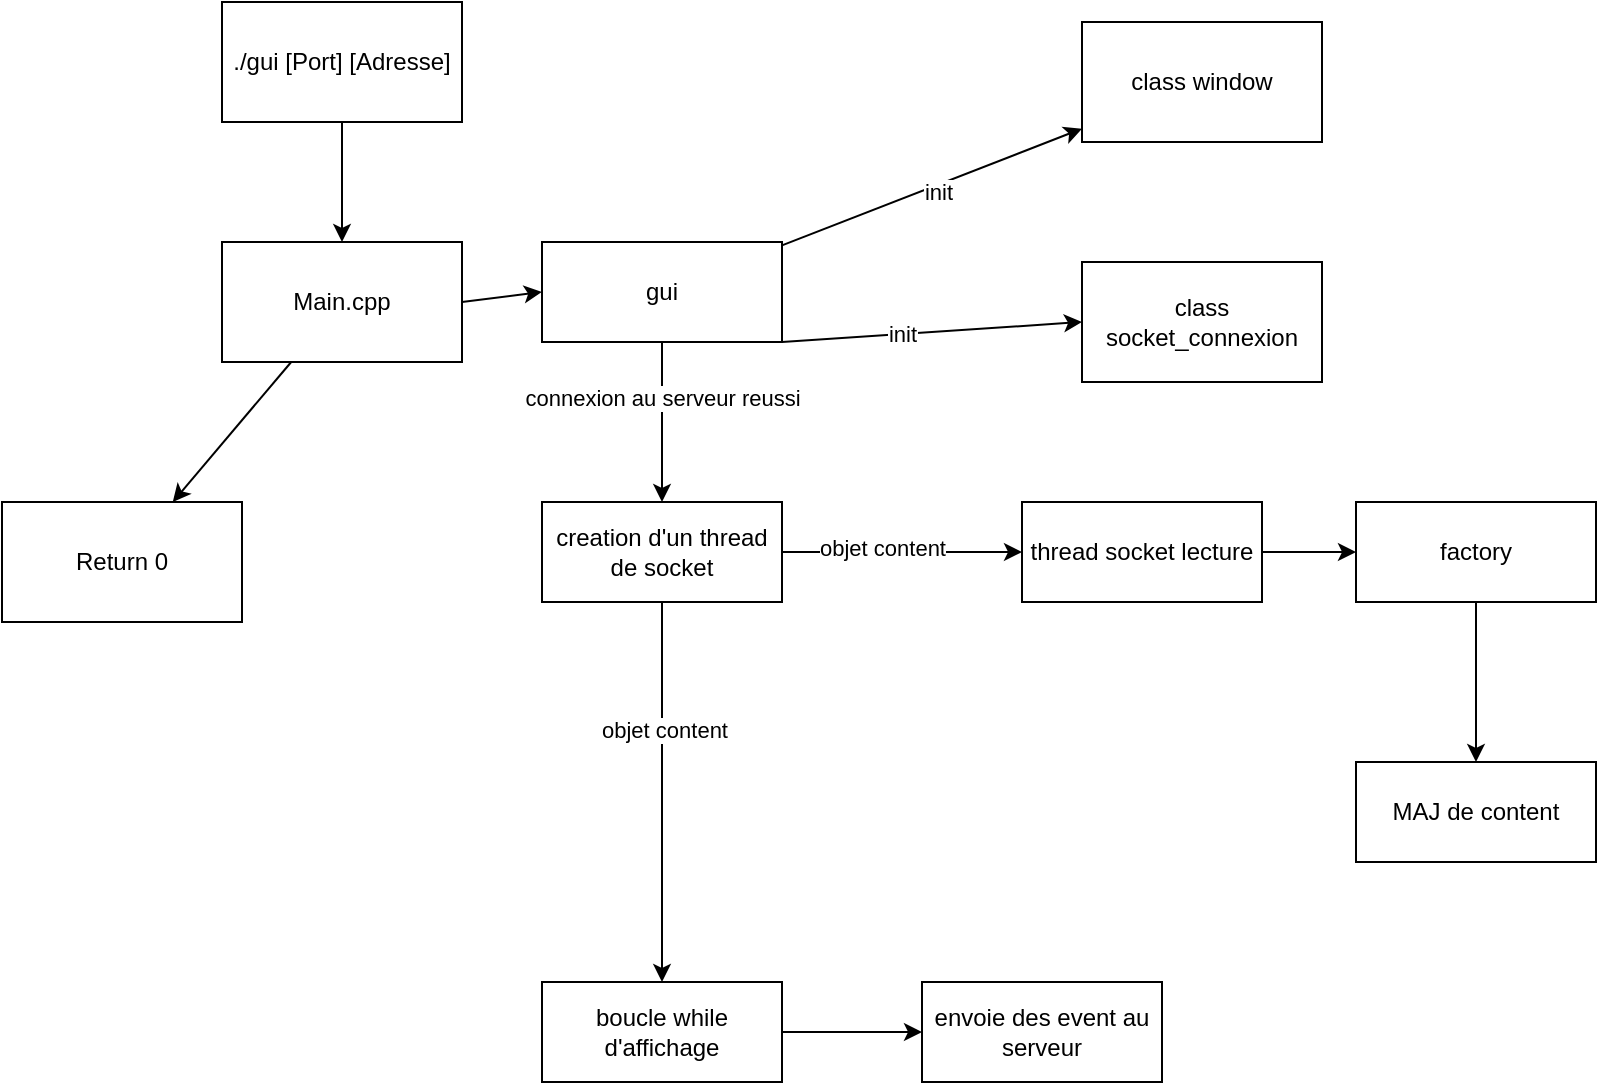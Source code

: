 <mxfile>
    <diagram id="HwKclfTPqHc4359zp4ip" name="Page-1">
        <mxGraphModel dx="626" dy="367" grid="1" gridSize="10" guides="1" tooltips="1" connect="1" arrows="1" fold="1" page="1" pageScale="1" pageWidth="827" pageHeight="1169" math="0" shadow="0">
            <root>
                <mxCell id="0"/>
                <mxCell id="1" parent="0"/>
                <mxCell id="6" value="" style="edgeStyle=none;html=1;" parent="1" source="2" target="5" edge="1">
                    <mxGeometry relative="1" as="geometry"/>
                </mxCell>
                <mxCell id="8" style="edgeStyle=none;html=1;exitX=1;exitY=0.5;exitDx=0;exitDy=0;entryX=0;entryY=0.5;entryDx=0;entryDy=0;" parent="1" source="2" target="7" edge="1">
                    <mxGeometry relative="1" as="geometry"/>
                </mxCell>
                <mxCell id="2" value="Main.cpp" style="rounded=0;whiteSpace=wrap;html=1;" parent="1" vertex="1">
                    <mxGeometry x="140" y="150" width="120" height="60" as="geometry"/>
                </mxCell>
                <mxCell id="4" value="" style="edgeStyle=none;html=1;" parent="1" source="3" target="2" edge="1">
                    <mxGeometry relative="1" as="geometry"/>
                </mxCell>
                <mxCell id="3" value="./gui [Port] [Adresse]" style="rounded=0;whiteSpace=wrap;html=1;" parent="1" vertex="1">
                    <mxGeometry x="140" y="30" width="120" height="60" as="geometry"/>
                </mxCell>
                <mxCell id="5" value="Return 0" style="rounded=0;whiteSpace=wrap;html=1;" parent="1" vertex="1">
                    <mxGeometry x="30" y="280" width="120" height="60" as="geometry"/>
                </mxCell>
                <mxCell id="10" value="" style="edgeStyle=none;html=1;" parent="1" source="7" target="9" edge="1">
                    <mxGeometry relative="1" as="geometry"/>
                </mxCell>
                <mxCell id="63" value="init" style="edgeLabel;html=1;align=center;verticalAlign=middle;resizable=0;points=[];" parent="10" vertex="1" connectable="0">
                    <mxGeometry x="0.017" y="-3" relative="1" as="geometry">
                        <mxPoint as="offset"/>
                    </mxGeometry>
                </mxCell>
                <mxCell id="12" style="edgeStyle=none;html=1;exitX=1;exitY=1;exitDx=0;exitDy=0;entryX=0;entryY=0.5;entryDx=0;entryDy=0;" parent="1" source="7" target="11" edge="1">
                    <mxGeometry relative="1" as="geometry"/>
                </mxCell>
                <mxCell id="64" value="init" style="edgeLabel;html=1;align=center;verticalAlign=middle;resizable=0;points=[];" parent="12" vertex="1" connectable="0">
                    <mxGeometry x="-0.208" relative="1" as="geometry">
                        <mxPoint as="offset"/>
                    </mxGeometry>
                </mxCell>
                <mxCell id="46" value="" style="edgeStyle=none;html=1;" parent="1" source="7" target="45" edge="1">
                    <mxGeometry relative="1" as="geometry"/>
                </mxCell>
                <mxCell id="47" value="connexion au serveur reussi" style="edgeLabel;html=1;align=center;verticalAlign=middle;resizable=0;points=[];" parent="46" vertex="1" connectable="0">
                    <mxGeometry x="-0.309" relative="1" as="geometry">
                        <mxPoint as="offset"/>
                    </mxGeometry>
                </mxCell>
                <mxCell id="7" value="gui" style="rounded=0;whiteSpace=wrap;html=1;" parent="1" vertex="1">
                    <mxGeometry x="300" y="150" width="120" height="50" as="geometry"/>
                </mxCell>
                <mxCell id="9" value="class window" style="whiteSpace=wrap;html=1;rounded=0;" parent="1" vertex="1">
                    <mxGeometry x="570" y="40" width="120" height="60" as="geometry"/>
                </mxCell>
                <mxCell id="11" value="class socket_connexion" style="whiteSpace=wrap;html=1;rounded=0;" parent="1" vertex="1">
                    <mxGeometry x="570" y="160" width="120" height="60" as="geometry"/>
                </mxCell>
                <mxCell id="49" value="" style="edgeStyle=none;html=1;" parent="1" source="45" target="48" edge="1">
                    <mxGeometry relative="1" as="geometry"/>
                </mxCell>
                <mxCell id="50" value="objet content" style="edgeLabel;html=1;align=center;verticalAlign=middle;resizable=0;points=[];" parent="49" vertex="1" connectable="0">
                    <mxGeometry x="-0.163" y="2" relative="1" as="geometry">
                        <mxPoint as="offset"/>
                    </mxGeometry>
                </mxCell>
                <mxCell id="53" value="" style="edgeStyle=none;html=1;" parent="1" source="45" target="52" edge="1">
                    <mxGeometry relative="1" as="geometry"/>
                </mxCell>
                <mxCell id="66" value="objet content" style="edgeLabel;html=1;align=center;verticalAlign=middle;resizable=0;points=[];" vertex="1" connectable="0" parent="53">
                    <mxGeometry x="-0.331" y="1" relative="1" as="geometry">
                        <mxPoint as="offset"/>
                    </mxGeometry>
                </mxCell>
                <mxCell id="45" value="creation d'un thread&lt;br&gt;de socket" style="rounded=0;whiteSpace=wrap;html=1;" parent="1" vertex="1">
                    <mxGeometry x="300" y="280" width="120" height="50" as="geometry"/>
                </mxCell>
                <mxCell id="62" value="" style="edgeStyle=none;html=1;" parent="1" source="48" target="61" edge="1">
                    <mxGeometry relative="1" as="geometry"/>
                </mxCell>
                <mxCell id="48" value="thread socket lecture" style="rounded=0;whiteSpace=wrap;html=1;" parent="1" vertex="1">
                    <mxGeometry x="540" y="280" width="120" height="50" as="geometry"/>
                </mxCell>
                <mxCell id="71" style="edgeStyle=none;html=1;exitX=1;exitY=0.5;exitDx=0;exitDy=0;entryX=0;entryY=0.5;entryDx=0;entryDy=0;" edge="1" parent="1" source="52" target="70">
                    <mxGeometry relative="1" as="geometry"/>
                </mxCell>
                <mxCell id="52" value="boucle while d'affichage" style="rounded=0;whiteSpace=wrap;html=1;" parent="1" vertex="1">
                    <mxGeometry x="300" y="520" width="120" height="50" as="geometry"/>
                </mxCell>
                <mxCell id="68" value="" style="edgeStyle=none;html=1;" edge="1" parent="1" source="61" target="67">
                    <mxGeometry relative="1" as="geometry"/>
                </mxCell>
                <mxCell id="61" value="factory" style="rounded=0;whiteSpace=wrap;html=1;" parent="1" vertex="1">
                    <mxGeometry x="707" y="280" width="120" height="50" as="geometry"/>
                </mxCell>
                <mxCell id="67" value="MAJ de content" style="rounded=0;whiteSpace=wrap;html=1;" vertex="1" parent="1">
                    <mxGeometry x="707" y="410" width="120" height="50" as="geometry"/>
                </mxCell>
                <mxCell id="70" value="envoie des event au serveur" style="rounded=0;whiteSpace=wrap;html=1;" vertex="1" parent="1">
                    <mxGeometry x="490" y="520" width="120" height="50" as="geometry"/>
                </mxCell>
            </root>
        </mxGraphModel>
    </diagram>
</mxfile>